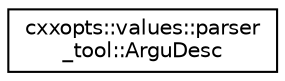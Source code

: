 digraph "Graphical Class Hierarchy"
{
 // LATEX_PDF_SIZE
  edge [fontname="Helvetica",fontsize="10",labelfontname="Helvetica",labelfontsize="10"];
  node [fontname="Helvetica",fontsize="10",shape=record];
  rankdir="LR";
  Node0 [label="cxxopts::values::parser\l_tool::ArguDesc",height=0.2,width=0.4,color="black", fillcolor="white", style="filled",URL="$structcxxopts_1_1values_1_1parser__tool_1_1_argu_desc.html",tooltip=" "];
}
